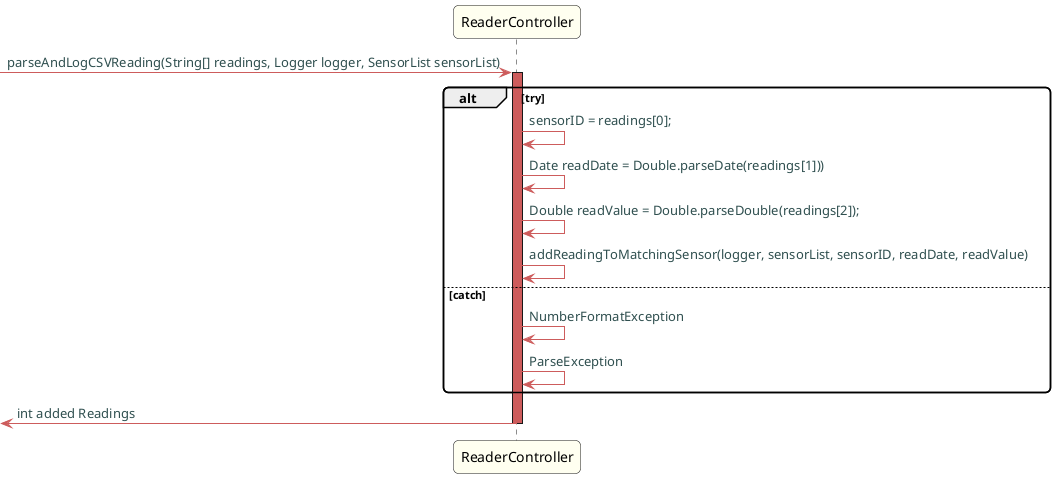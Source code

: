 @startuml

skinparam titleBorderRoundCorner 10
skinparam titleBorderThickness 3
skinparam titleBorderColor indianred
skinparam titleBackgroundColor ivory
skinparam FontName quicksand

skinparam actor {
 	BorderColor indianred
 	}

 skinparam sequence {
 	LifeLineBackgroundColor indianred
 	ParticipantBackgroundColor ivory
 }

 skinparam roundcorner 10

 skinparam component {
   arrowThickness 1
   ArrowFontName Verdana
   ArrowColor indianred
   ArrowFontColor darkslategrey
 }



-> ReaderController: parseAndLogCSVReading(String[] readings, Logger logger, SensorList sensorList)
activate ReaderController

alt try

ReaderController -> ReaderController: sensorID = readings[0];
ReaderController -> ReaderController: Date readDate = Double.parseDate(readings[1]))
ReaderController -> ReaderController: Double readValue = Double.parseDouble(readings[2]);
ReaderController -> ReaderController: addReadingToMatchingSensor(logger, sensorList, sensorID, readDate, readValue)
else catch
ReaderController -> ReaderController: NumberFormatException
ReaderController -> ReaderController: ParseException
end
<- ReaderController: int added Readings
deactivate ReaderController

@enduml